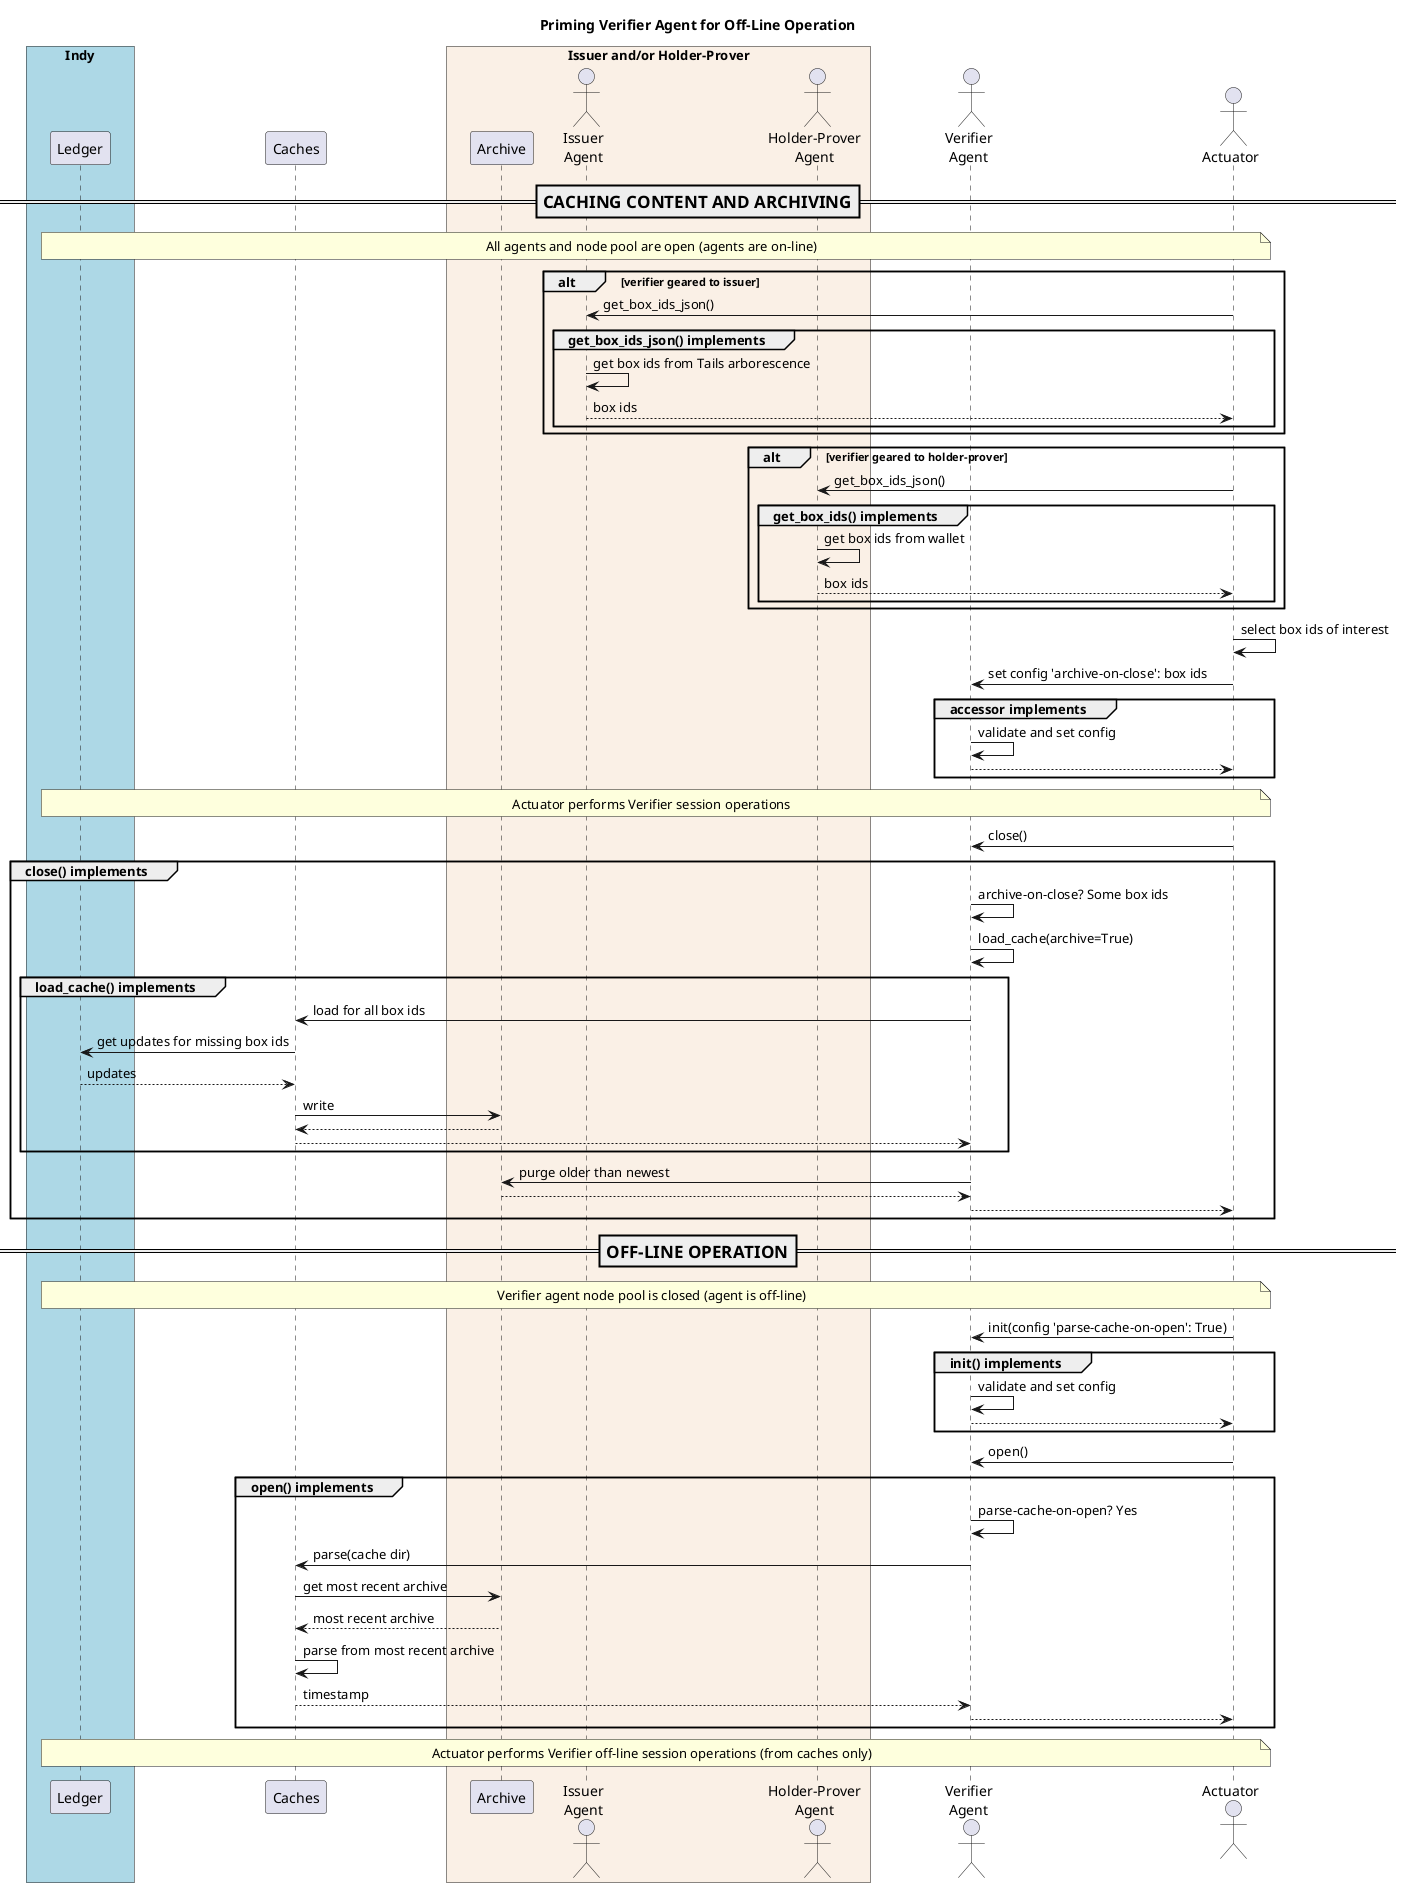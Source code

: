 @startuml
/'
Copyright 2017-2018 Government of Canada - Public Services and Procurement Canada - buyandsell.gc.ca

Licensed under the Apache License, Version 2.0 (the "License");
you may not use this file except in compliance with the License.
You may obtain a copy of the License at

http://www.apache.org/licenses/LICENSE-2.0

Unless required by applicable law or agreed to in writing, software
distributed under the License is distributed on an "AS IS" BASIS,
WITHOUT WARRANTIES OR CONDITIONS OF ANY KIND, either express or implied.
See the License for the specific language governing permissions and
limitations under the License.
'/

skinparam ParticipantPadding 20
skinparam BoxPadding 20

title Priming Verifier Agent for Off-Line Operation

box "Indy" #LightBlue
    participant "Ledger" as ledger
endbox

participant "Caches" as caches
box "Issuer and/or Holder-Prover" #Linen
    participant "Archive" as archive
    actor "Issuer\nAgent" as iag
    actor "Holder-Prover\nAgent" as hpag
endbox
    actor "Verifier\nAgent" as vag

actor "Actuator" as ator

=== CACHING CONTENT AND ARCHIVING ==
note over ledger, ator
    All agents and node pool are open (agents are on-line)
endnote

alt verifier geared to issuer
    ator -> iag: get_box_ids_json()
    group get_box_ids_json() implements
        iag -> iag: get box ids from Tails arborescence
        iag --> ator: box ids
    end
end
alt verifier geared to holder-prover
    ator -> hpag: get_box_ids_json()
    group get_box_ids() implements
        hpag -> hpag: get box ids from wallet
        hpag --> ator: box ids
    end
end

ator -> ator: select box ids of interest
ator -> vag: set config 'archive-on-close': box ids
group accessor implements
    vag -> vag: validate and set config
    vag --> ator:
end

note over ledger, ator
    Actuator performs Verifier session operations
endnote

ator -> vag: close()
group close() implements
    vag -> vag: archive-on-close? Some box ids
    vag -> vag: load_cache(archive=True)
    group load_cache() implements
        vag -> caches: load for all box ids
        caches -> ledger: get updates for missing box ids
        ledger --> caches: updates
        caches -> archive: write
        archive --> caches:
        caches --> vag:
    end
    vag -> archive: purge older than newest
    archive --> vag:
    vag --> ator:
end

=== OFF-LINE OPERATION ==
note over ledger, ator
    Verifier agent node pool is closed (agent is off-line)
endnote

ator -> vag: init(config 'parse-cache-on-open': True)
group init() implements
    vag -> vag: validate and set config
    vag --> ator:
end
ator -> vag: open()
group open() implements
    vag -> vag: parse-cache-on-open? Yes
    vag -> caches: parse(cache dir)
    caches -> archive: get most recent archive
    archive --> caches: most recent archive
    caches -> caches: parse from most recent archive
    caches --> vag: timestamp
    vag --> ator:
end

note over ledger, ator
    Actuator performs Verifier off-line session operations (from caches only)
endnote

@enduml
